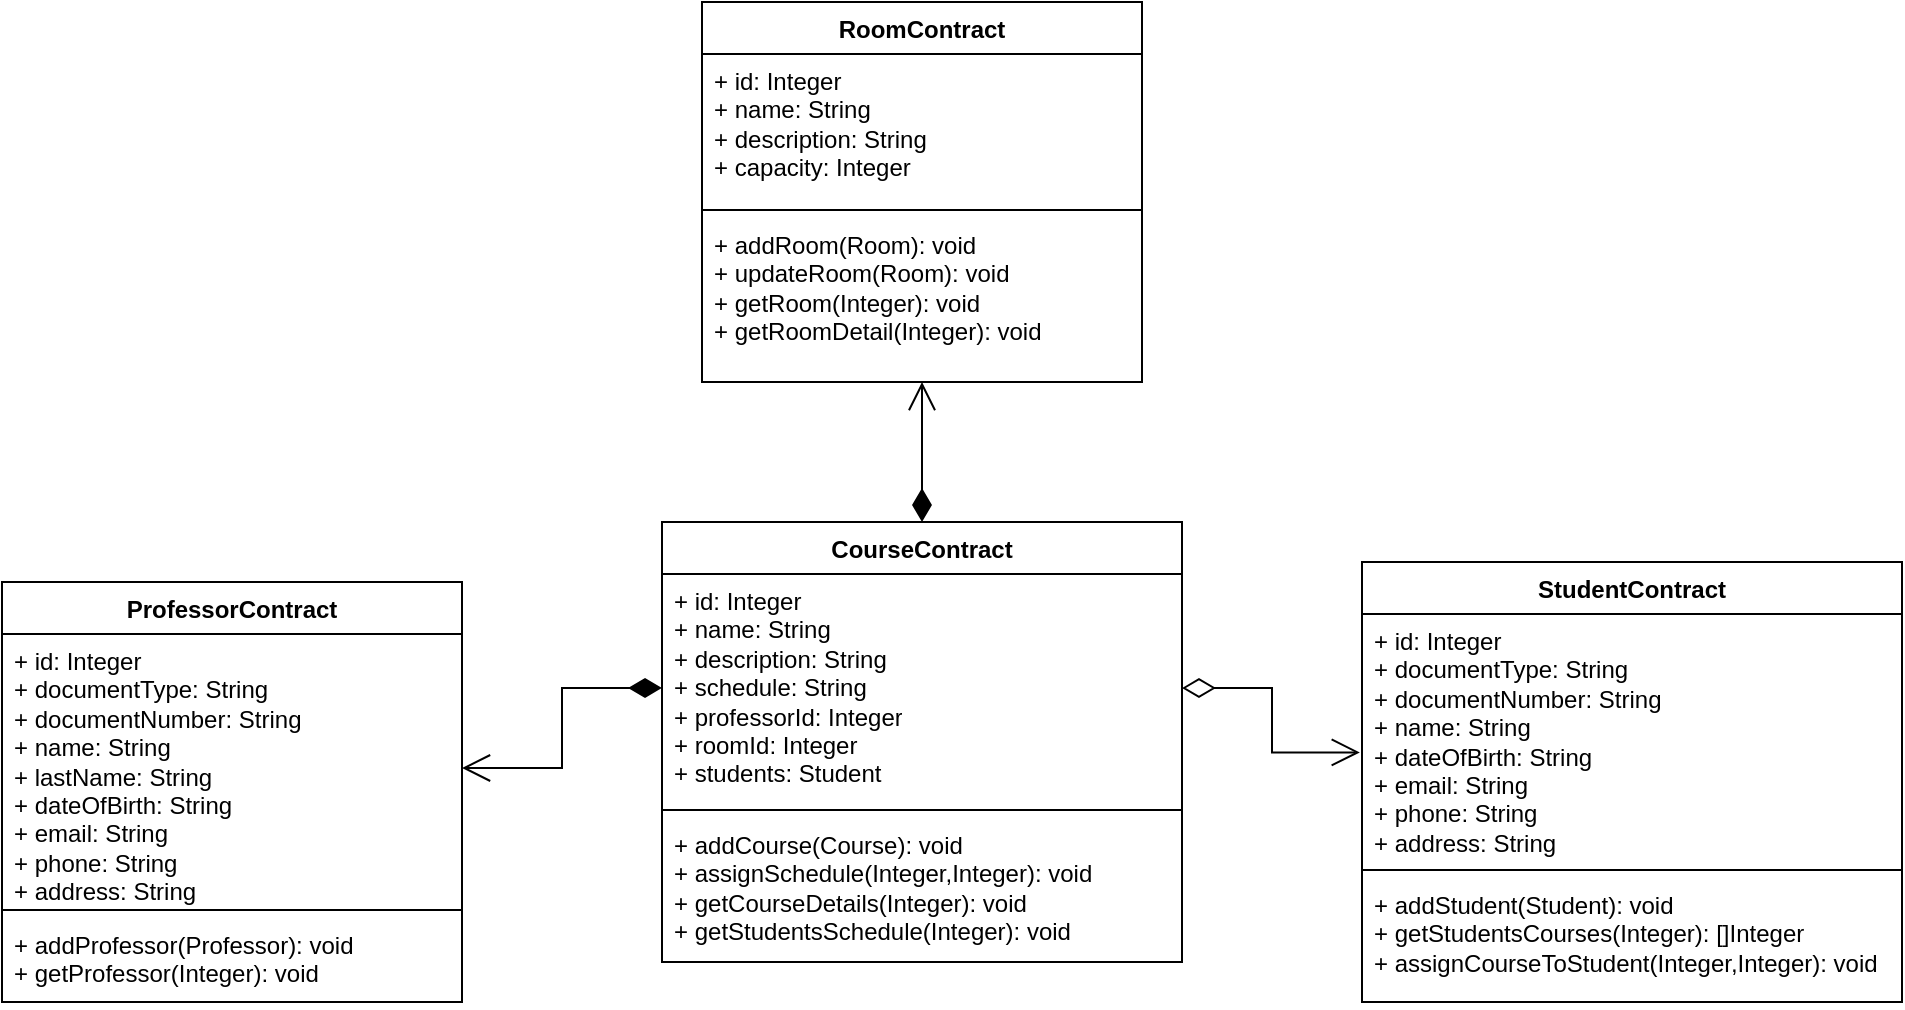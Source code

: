 <mxfile>
    <diagram name="Page-1" id="8Z3PD3Q-81h_M_HOh9sJ">
        <mxGraphModel dx="1098" dy="551" grid="1" gridSize="10" guides="1" tooltips="1" connect="1" arrows="1" fold="1" page="1" pageScale="1" pageWidth="1654" pageHeight="1169" math="0" shadow="0">
            <root>
                <mxCell id="0"/>
                <mxCell id="1" parent="0"/>
                <mxCell id="rQdE_K5qBbuqWPv1BPS1-1" value="CourseContract" style="swimlane;fontStyle=1;align=center;verticalAlign=top;childLayout=stackLayout;horizontal=1;startSize=26;horizontalStack=0;resizeParent=1;resizeParentMax=0;resizeLast=0;collapsible=1;marginBottom=0;whiteSpace=wrap;html=1;" parent="1" vertex="1">
                    <mxGeometry x="460" y="290" width="260" height="220" as="geometry"/>
                </mxCell>
                <mxCell id="rQdE_K5qBbuqWPv1BPS1-2" value="+ id: Integer&lt;br&gt;+ name: String&lt;div&gt;+ description: String&lt;br&gt;+ schedule: String&lt;br&gt;+ professorId: Integer&lt;br&gt;+ roomId: Integer&lt;br&gt;+ students: Student&lt;/div&gt;" style="text;strokeColor=none;fillColor=none;align=left;verticalAlign=top;spacingLeft=4;spacingRight=4;overflow=hidden;rotatable=0;points=[[0,0.5],[1,0.5]];portConstraint=eastwest;whiteSpace=wrap;html=1;" parent="rQdE_K5qBbuqWPv1BPS1-1" vertex="1">
                    <mxGeometry y="26" width="260" height="114" as="geometry"/>
                </mxCell>
                <mxCell id="rQdE_K5qBbuqWPv1BPS1-3" value="" style="line;strokeWidth=1;fillColor=none;align=left;verticalAlign=middle;spacingTop=-1;spacingLeft=3;spacingRight=3;rotatable=0;labelPosition=right;points=[];portConstraint=eastwest;strokeColor=inherit;" parent="rQdE_K5qBbuqWPv1BPS1-1" vertex="1">
                    <mxGeometry y="140" width="260" height="8" as="geometry"/>
                </mxCell>
                <mxCell id="rQdE_K5qBbuqWPv1BPS1-4" value="+ addCourse(Course): void&lt;div&gt;+ assignSchedule(Integer,Integer): void&lt;br&gt;+ getCourseDetails(Integer): void&lt;br&gt;+ getStudentsSchedule(Integer): void&lt;/div&gt;" style="text;strokeColor=none;fillColor=none;align=left;verticalAlign=top;spacingLeft=4;spacingRight=4;overflow=hidden;rotatable=0;points=[[0,0.5],[1,0.5]];portConstraint=eastwest;whiteSpace=wrap;html=1;" parent="rQdE_K5qBbuqWPv1BPS1-1" vertex="1">
                    <mxGeometry y="148" width="260" height="72" as="geometry"/>
                </mxCell>
                <mxCell id="rQdE_K5qBbuqWPv1BPS1-5" value="RoomContract" style="swimlane;fontStyle=1;align=center;verticalAlign=top;childLayout=stackLayout;horizontal=1;startSize=26;horizontalStack=0;resizeParent=1;resizeParentMax=0;resizeLast=0;collapsible=1;marginBottom=0;whiteSpace=wrap;html=1;" parent="1" vertex="1">
                    <mxGeometry x="480" y="30" width="220" height="190" as="geometry"/>
                </mxCell>
                <mxCell id="rQdE_K5qBbuqWPv1BPS1-6" value="+ id: Integer&lt;br&gt;+ name: String&lt;br&gt;+ description: String&lt;br&gt;+ capacity: Integer" style="text;strokeColor=none;fillColor=none;align=left;verticalAlign=top;spacingLeft=4;spacingRight=4;overflow=hidden;rotatable=0;points=[[0,0.5],[1,0.5]];portConstraint=eastwest;whiteSpace=wrap;html=1;" parent="rQdE_K5qBbuqWPv1BPS1-5" vertex="1">
                    <mxGeometry y="26" width="220" height="74" as="geometry"/>
                </mxCell>
                <mxCell id="rQdE_K5qBbuqWPv1BPS1-7" value="" style="line;strokeWidth=1;fillColor=none;align=left;verticalAlign=middle;spacingTop=-1;spacingLeft=3;spacingRight=3;rotatable=0;labelPosition=right;points=[];portConstraint=eastwest;strokeColor=inherit;" parent="rQdE_K5qBbuqWPv1BPS1-5" vertex="1">
                    <mxGeometry y="100" width="220" height="8" as="geometry"/>
                </mxCell>
                <mxCell id="rQdE_K5qBbuqWPv1BPS1-8" value="+ addRoom(Room): void&lt;br&gt;+ updateRoom(Room): void&lt;br&gt;+ getRoom(Integer): void&lt;br&gt;+ getRoomDetail(Integer): void" style="text;strokeColor=none;fillColor=none;align=left;verticalAlign=top;spacingLeft=4;spacingRight=4;overflow=hidden;rotatable=0;points=[[0,0.5],[1,0.5]];portConstraint=eastwest;whiteSpace=wrap;html=1;" parent="rQdE_K5qBbuqWPv1BPS1-5" vertex="1">
                    <mxGeometry y="108" width="220" height="82" as="geometry"/>
                </mxCell>
                <mxCell id="rQdE_K5qBbuqWPv1BPS1-9" value="ProfessorContract" style="swimlane;fontStyle=1;align=center;verticalAlign=top;childLayout=stackLayout;horizontal=1;startSize=26;horizontalStack=0;resizeParent=1;resizeParentMax=0;resizeLast=0;collapsible=1;marginBottom=0;whiteSpace=wrap;html=1;" parent="1" vertex="1">
                    <mxGeometry x="130" y="320" width="230" height="210" as="geometry"/>
                </mxCell>
                <mxCell id="rQdE_K5qBbuqWPv1BPS1-10" value="+ id: Integer&lt;div&gt;+ documentType: String&lt;br&gt;+ documentNumber: String&lt;br&gt;+ name: String&lt;br&gt;+ lastName: String&lt;br&gt;+ dateOfBirth: String&lt;/div&gt;&lt;div&gt;+ email: String&lt;br&gt;+ phone: String&lt;br&gt;+ address: String&lt;/div&gt;" style="text;strokeColor=none;fillColor=none;align=left;verticalAlign=top;spacingLeft=4;spacingRight=4;overflow=hidden;rotatable=0;points=[[0,0.5],[1,0.5]];portConstraint=eastwest;whiteSpace=wrap;html=1;" parent="rQdE_K5qBbuqWPv1BPS1-9" vertex="1">
                    <mxGeometry y="26" width="230" height="134" as="geometry"/>
                </mxCell>
                <mxCell id="rQdE_K5qBbuqWPv1BPS1-11" value="" style="line;strokeWidth=1;fillColor=none;align=left;verticalAlign=middle;spacingTop=-1;spacingLeft=3;spacingRight=3;rotatable=0;labelPosition=right;points=[];portConstraint=eastwest;strokeColor=inherit;" parent="rQdE_K5qBbuqWPv1BPS1-9" vertex="1">
                    <mxGeometry y="160" width="230" height="8" as="geometry"/>
                </mxCell>
                <mxCell id="rQdE_K5qBbuqWPv1BPS1-12" value="+ addProfessor(Professor): void&lt;br&gt;+ getProfessor(Integer): void" style="text;strokeColor=none;fillColor=none;align=left;verticalAlign=top;spacingLeft=4;spacingRight=4;overflow=hidden;rotatable=0;points=[[0,0.5],[1,0.5]];portConstraint=eastwest;whiteSpace=wrap;html=1;" parent="rQdE_K5qBbuqWPv1BPS1-9" vertex="1">
                    <mxGeometry y="168" width="230" height="42" as="geometry"/>
                </mxCell>
                <mxCell id="rQdE_K5qBbuqWPv1BPS1-13" value="StudentContract" style="swimlane;fontStyle=1;align=center;verticalAlign=top;childLayout=stackLayout;horizontal=1;startSize=26;horizontalStack=0;resizeParent=1;resizeParentMax=0;resizeLast=0;collapsible=1;marginBottom=0;whiteSpace=wrap;html=1;" parent="1" vertex="1">
                    <mxGeometry x="810" y="310" width="270" height="220" as="geometry"/>
                </mxCell>
                <mxCell id="rQdE_K5qBbuqWPv1BPS1-14" value="+ id: Integer&lt;div&gt;+ documentType: String&lt;br&gt;+ documentNumber: String&lt;br&gt;+ name: String&lt;br&gt;+ dateOfBirth: String&lt;/div&gt;&lt;div&gt;+ email: String&lt;br&gt;+ phone: String&lt;br&gt;+ address: String&lt;/div&gt;" style="text;strokeColor=none;fillColor=none;align=left;verticalAlign=top;spacingLeft=4;spacingRight=4;overflow=hidden;rotatable=0;points=[[0,0.5],[1,0.5]];portConstraint=eastwest;whiteSpace=wrap;html=1;" parent="rQdE_K5qBbuqWPv1BPS1-13" vertex="1">
                    <mxGeometry y="26" width="270" height="124" as="geometry"/>
                </mxCell>
                <mxCell id="rQdE_K5qBbuqWPv1BPS1-15" value="" style="line;strokeWidth=1;fillColor=none;align=left;verticalAlign=middle;spacingTop=-1;spacingLeft=3;spacingRight=3;rotatable=0;labelPosition=right;points=[];portConstraint=eastwest;strokeColor=inherit;" parent="rQdE_K5qBbuqWPv1BPS1-13" vertex="1">
                    <mxGeometry y="150" width="270" height="8" as="geometry"/>
                </mxCell>
                <mxCell id="rQdE_K5qBbuqWPv1BPS1-16" value="+ addStudent(Student): void&lt;br&gt;+ getStudentsCourses(Integer): []Integer&lt;br&gt;+ assignCourseToStudent(Integer,Integer): void" style="text;strokeColor=none;fillColor=none;align=left;verticalAlign=top;spacingLeft=4;spacingRight=4;overflow=hidden;rotatable=0;points=[[0,0.5],[1,0.5]];portConstraint=eastwest;whiteSpace=wrap;html=1;" parent="rQdE_K5qBbuqWPv1BPS1-13" vertex="1">
                    <mxGeometry y="158" width="270" height="62" as="geometry"/>
                </mxCell>
                <mxCell id="rQdE_K5qBbuqWPv1BPS1-21" value="" style="endArrow=open;html=1;endSize=12;startArrow=diamondThin;startSize=14;startFill=1;edgeStyle=orthogonalEdgeStyle;align=left;verticalAlign=bottom;rounded=0;exitX=0;exitY=0.5;exitDx=0;exitDy=0;entryX=1;entryY=0.5;entryDx=0;entryDy=0;" parent="1" source="rQdE_K5qBbuqWPv1BPS1-2" target="rQdE_K5qBbuqWPv1BPS1-10" edge="1">
                    <mxGeometry x="-1" y="3" relative="1" as="geometry">
                        <mxPoint x="380" y="400" as="sourcePoint"/>
                        <mxPoint x="540" y="400" as="targetPoint"/>
                    </mxGeometry>
                </mxCell>
                <mxCell id="rQdE_K5qBbuqWPv1BPS1-22" value="" style="endArrow=open;html=1;endSize=12;startArrow=diamondThin;startSize=14;startFill=1;edgeStyle=orthogonalEdgeStyle;align=left;verticalAlign=bottom;rounded=0;exitX=0.5;exitY=0;exitDx=0;exitDy=0;" parent="1" source="rQdE_K5qBbuqWPv1BPS1-1" target="rQdE_K5qBbuqWPv1BPS1-5" edge="1">
                    <mxGeometry x="-1" y="3" relative="1" as="geometry">
                        <mxPoint x="520" y="260" as="sourcePoint"/>
                        <mxPoint x="680" y="260" as="targetPoint"/>
                    </mxGeometry>
                </mxCell>
                <mxCell id="rQdE_K5qBbuqWPv1BPS1-23" value="" style="endArrow=open;html=1;endSize=12;startArrow=diamondThin;startSize=14;startFill=0;edgeStyle=orthogonalEdgeStyle;align=left;verticalAlign=bottom;rounded=0;exitX=1;exitY=0.5;exitDx=0;exitDy=0;entryX=-0.004;entryY=0.558;entryDx=0;entryDy=0;entryPerimeter=0;" parent="1" source="rQdE_K5qBbuqWPv1BPS1-2" target="rQdE_K5qBbuqWPv1BPS1-14" edge="1">
                    <mxGeometry x="-1" y="3" relative="1" as="geometry">
                        <mxPoint x="520" y="330" as="sourcePoint"/>
                        <mxPoint x="680" y="330" as="targetPoint"/>
                        <mxPoint as="offset"/>
                    </mxGeometry>
                </mxCell>
            </root>
        </mxGraphModel>
    </diagram>
</mxfile>